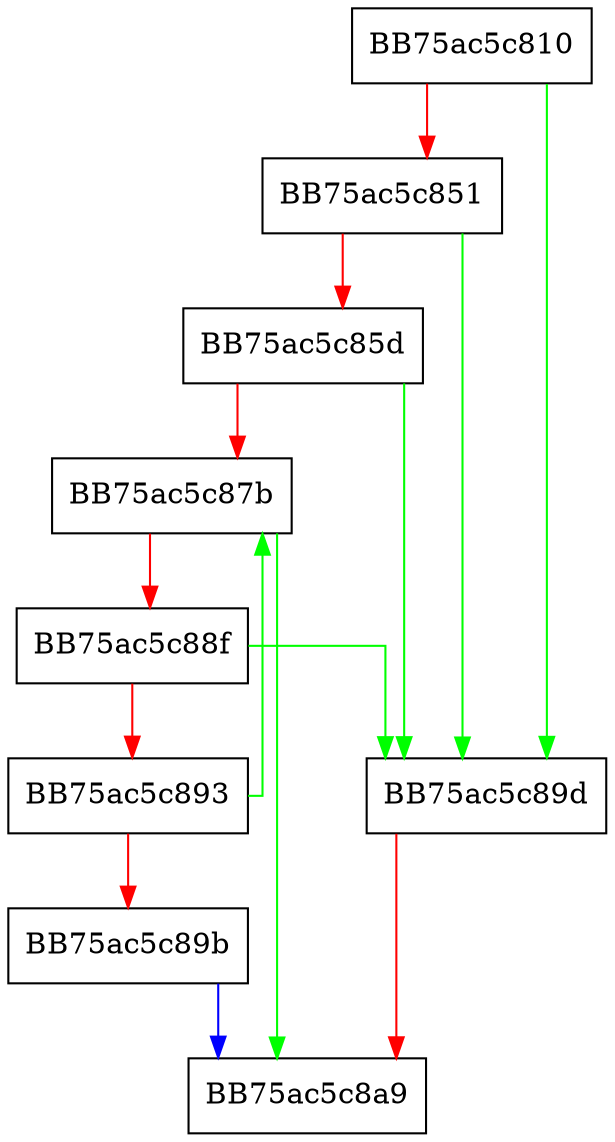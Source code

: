 digraph Unpack {
  node [shape="box"];
  graph [splines=ortho];
  BB75ac5c810 -> BB75ac5c89d [color="green"];
  BB75ac5c810 -> BB75ac5c851 [color="red"];
  BB75ac5c851 -> BB75ac5c89d [color="green"];
  BB75ac5c851 -> BB75ac5c85d [color="red"];
  BB75ac5c85d -> BB75ac5c89d [color="green"];
  BB75ac5c85d -> BB75ac5c87b [color="red"];
  BB75ac5c87b -> BB75ac5c8a9 [color="green"];
  BB75ac5c87b -> BB75ac5c88f [color="red"];
  BB75ac5c88f -> BB75ac5c89d [color="green"];
  BB75ac5c88f -> BB75ac5c893 [color="red"];
  BB75ac5c893 -> BB75ac5c87b [color="green"];
  BB75ac5c893 -> BB75ac5c89b [color="red"];
  BB75ac5c89b -> BB75ac5c8a9 [color="blue"];
  BB75ac5c89d -> BB75ac5c8a9 [color="red"];
}